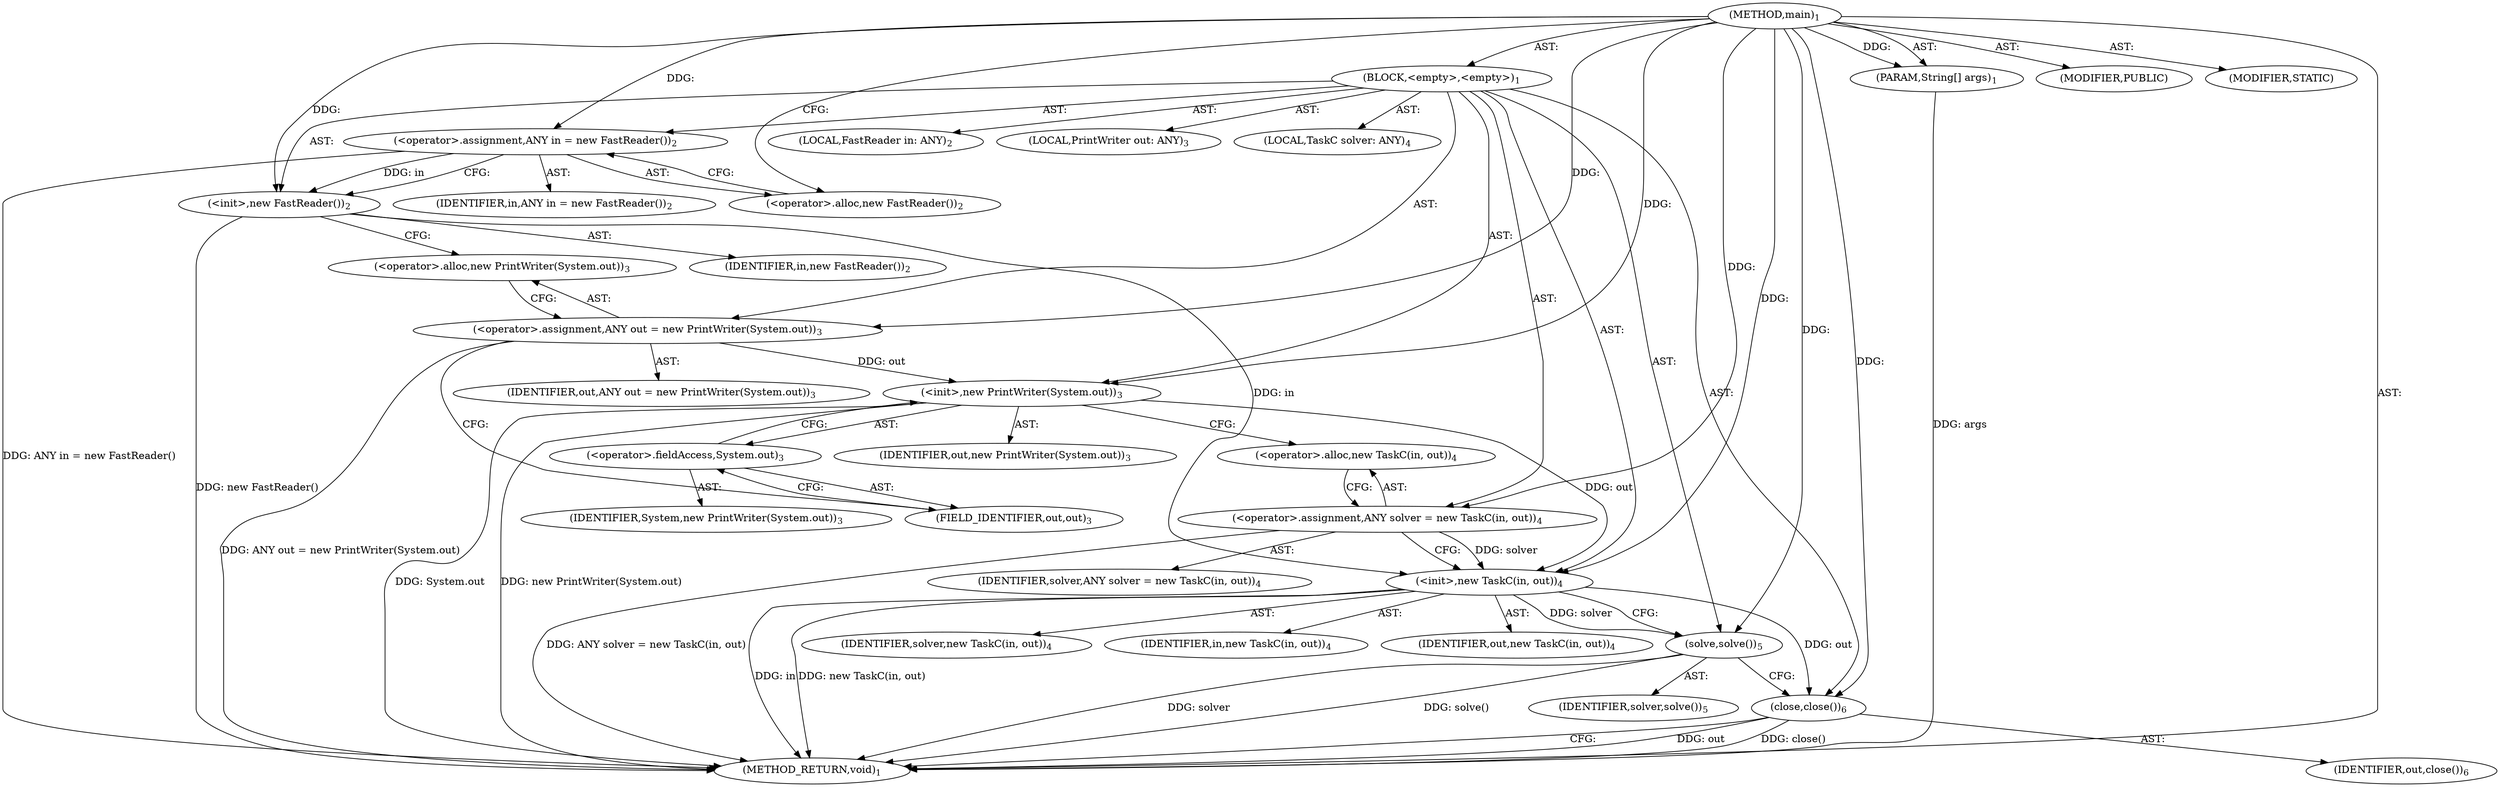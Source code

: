 digraph "main" {  
"23" [label = <(METHOD,main)<SUB>1</SUB>> ]
"24" [label = <(PARAM,String[] args)<SUB>1</SUB>> ]
"25" [label = <(BLOCK,&lt;empty&gt;,&lt;empty&gt;)<SUB>1</SUB>> ]
"4" [label = <(LOCAL,FastReader in: ANY)<SUB>2</SUB>> ]
"26" [label = <(&lt;operator&gt;.assignment,ANY in = new FastReader())<SUB>2</SUB>> ]
"27" [label = <(IDENTIFIER,in,ANY in = new FastReader())<SUB>2</SUB>> ]
"28" [label = <(&lt;operator&gt;.alloc,new FastReader())<SUB>2</SUB>> ]
"29" [label = <(&lt;init&gt;,new FastReader())<SUB>2</SUB>> ]
"3" [label = <(IDENTIFIER,in,new FastReader())<SUB>2</SUB>> ]
"6" [label = <(LOCAL,PrintWriter out: ANY)<SUB>3</SUB>> ]
"30" [label = <(&lt;operator&gt;.assignment,ANY out = new PrintWriter(System.out))<SUB>3</SUB>> ]
"31" [label = <(IDENTIFIER,out,ANY out = new PrintWriter(System.out))<SUB>3</SUB>> ]
"32" [label = <(&lt;operator&gt;.alloc,new PrintWriter(System.out))<SUB>3</SUB>> ]
"33" [label = <(&lt;init&gt;,new PrintWriter(System.out))<SUB>3</SUB>> ]
"5" [label = <(IDENTIFIER,out,new PrintWriter(System.out))<SUB>3</SUB>> ]
"34" [label = <(&lt;operator&gt;.fieldAccess,System.out)<SUB>3</SUB>> ]
"35" [label = <(IDENTIFIER,System,new PrintWriter(System.out))<SUB>3</SUB>> ]
"36" [label = <(FIELD_IDENTIFIER,out,out)<SUB>3</SUB>> ]
"8" [label = <(LOCAL,TaskC solver: ANY)<SUB>4</SUB>> ]
"37" [label = <(&lt;operator&gt;.assignment,ANY solver = new TaskC(in, out))<SUB>4</SUB>> ]
"38" [label = <(IDENTIFIER,solver,ANY solver = new TaskC(in, out))<SUB>4</SUB>> ]
"39" [label = <(&lt;operator&gt;.alloc,new TaskC(in, out))<SUB>4</SUB>> ]
"40" [label = <(&lt;init&gt;,new TaskC(in, out))<SUB>4</SUB>> ]
"7" [label = <(IDENTIFIER,solver,new TaskC(in, out))<SUB>4</SUB>> ]
"41" [label = <(IDENTIFIER,in,new TaskC(in, out))<SUB>4</SUB>> ]
"42" [label = <(IDENTIFIER,out,new TaskC(in, out))<SUB>4</SUB>> ]
"43" [label = <(solve,solve())<SUB>5</SUB>> ]
"44" [label = <(IDENTIFIER,solver,solve())<SUB>5</SUB>> ]
"45" [label = <(close,close())<SUB>6</SUB>> ]
"46" [label = <(IDENTIFIER,out,close())<SUB>6</SUB>> ]
"47" [label = <(MODIFIER,PUBLIC)> ]
"48" [label = <(MODIFIER,STATIC)> ]
"49" [label = <(METHOD_RETURN,void)<SUB>1</SUB>> ]
  "23" -> "24"  [ label = "AST: "] 
  "23" -> "25"  [ label = "AST: "] 
  "23" -> "47"  [ label = "AST: "] 
  "23" -> "48"  [ label = "AST: "] 
  "23" -> "49"  [ label = "AST: "] 
  "25" -> "4"  [ label = "AST: "] 
  "25" -> "26"  [ label = "AST: "] 
  "25" -> "29"  [ label = "AST: "] 
  "25" -> "6"  [ label = "AST: "] 
  "25" -> "30"  [ label = "AST: "] 
  "25" -> "33"  [ label = "AST: "] 
  "25" -> "8"  [ label = "AST: "] 
  "25" -> "37"  [ label = "AST: "] 
  "25" -> "40"  [ label = "AST: "] 
  "25" -> "43"  [ label = "AST: "] 
  "25" -> "45"  [ label = "AST: "] 
  "26" -> "27"  [ label = "AST: "] 
  "26" -> "28"  [ label = "AST: "] 
  "29" -> "3"  [ label = "AST: "] 
  "30" -> "31"  [ label = "AST: "] 
  "30" -> "32"  [ label = "AST: "] 
  "33" -> "5"  [ label = "AST: "] 
  "33" -> "34"  [ label = "AST: "] 
  "34" -> "35"  [ label = "AST: "] 
  "34" -> "36"  [ label = "AST: "] 
  "37" -> "38"  [ label = "AST: "] 
  "37" -> "39"  [ label = "AST: "] 
  "40" -> "7"  [ label = "AST: "] 
  "40" -> "41"  [ label = "AST: "] 
  "40" -> "42"  [ label = "AST: "] 
  "43" -> "44"  [ label = "AST: "] 
  "45" -> "46"  [ label = "AST: "] 
  "26" -> "29"  [ label = "CFG: "] 
  "29" -> "32"  [ label = "CFG: "] 
  "30" -> "36"  [ label = "CFG: "] 
  "33" -> "39"  [ label = "CFG: "] 
  "37" -> "40"  [ label = "CFG: "] 
  "40" -> "43"  [ label = "CFG: "] 
  "43" -> "45"  [ label = "CFG: "] 
  "45" -> "49"  [ label = "CFG: "] 
  "28" -> "26"  [ label = "CFG: "] 
  "32" -> "30"  [ label = "CFG: "] 
  "34" -> "33"  [ label = "CFG: "] 
  "39" -> "37"  [ label = "CFG: "] 
  "36" -> "34"  [ label = "CFG: "] 
  "23" -> "28"  [ label = "CFG: "] 
  "24" -> "49"  [ label = "DDG: args"] 
  "26" -> "49"  [ label = "DDG: ANY in = new FastReader()"] 
  "29" -> "49"  [ label = "DDG: new FastReader()"] 
  "30" -> "49"  [ label = "DDG: ANY out = new PrintWriter(System.out)"] 
  "33" -> "49"  [ label = "DDG: System.out"] 
  "33" -> "49"  [ label = "DDG: new PrintWriter(System.out)"] 
  "37" -> "49"  [ label = "DDG: ANY solver = new TaskC(in, out)"] 
  "40" -> "49"  [ label = "DDG: in"] 
  "40" -> "49"  [ label = "DDG: new TaskC(in, out)"] 
  "43" -> "49"  [ label = "DDG: solver"] 
  "43" -> "49"  [ label = "DDG: solve()"] 
  "45" -> "49"  [ label = "DDG: out"] 
  "45" -> "49"  [ label = "DDG: close()"] 
  "23" -> "24"  [ label = "DDG: "] 
  "23" -> "26"  [ label = "DDG: "] 
  "23" -> "30"  [ label = "DDG: "] 
  "23" -> "37"  [ label = "DDG: "] 
  "26" -> "29"  [ label = "DDG: in"] 
  "23" -> "29"  [ label = "DDG: "] 
  "30" -> "33"  [ label = "DDG: out"] 
  "23" -> "33"  [ label = "DDG: "] 
  "37" -> "40"  [ label = "DDG: solver"] 
  "23" -> "40"  [ label = "DDG: "] 
  "29" -> "40"  [ label = "DDG: in"] 
  "33" -> "40"  [ label = "DDG: out"] 
  "40" -> "43"  [ label = "DDG: solver"] 
  "23" -> "43"  [ label = "DDG: "] 
  "40" -> "45"  [ label = "DDG: out"] 
  "23" -> "45"  [ label = "DDG: "] 
}
